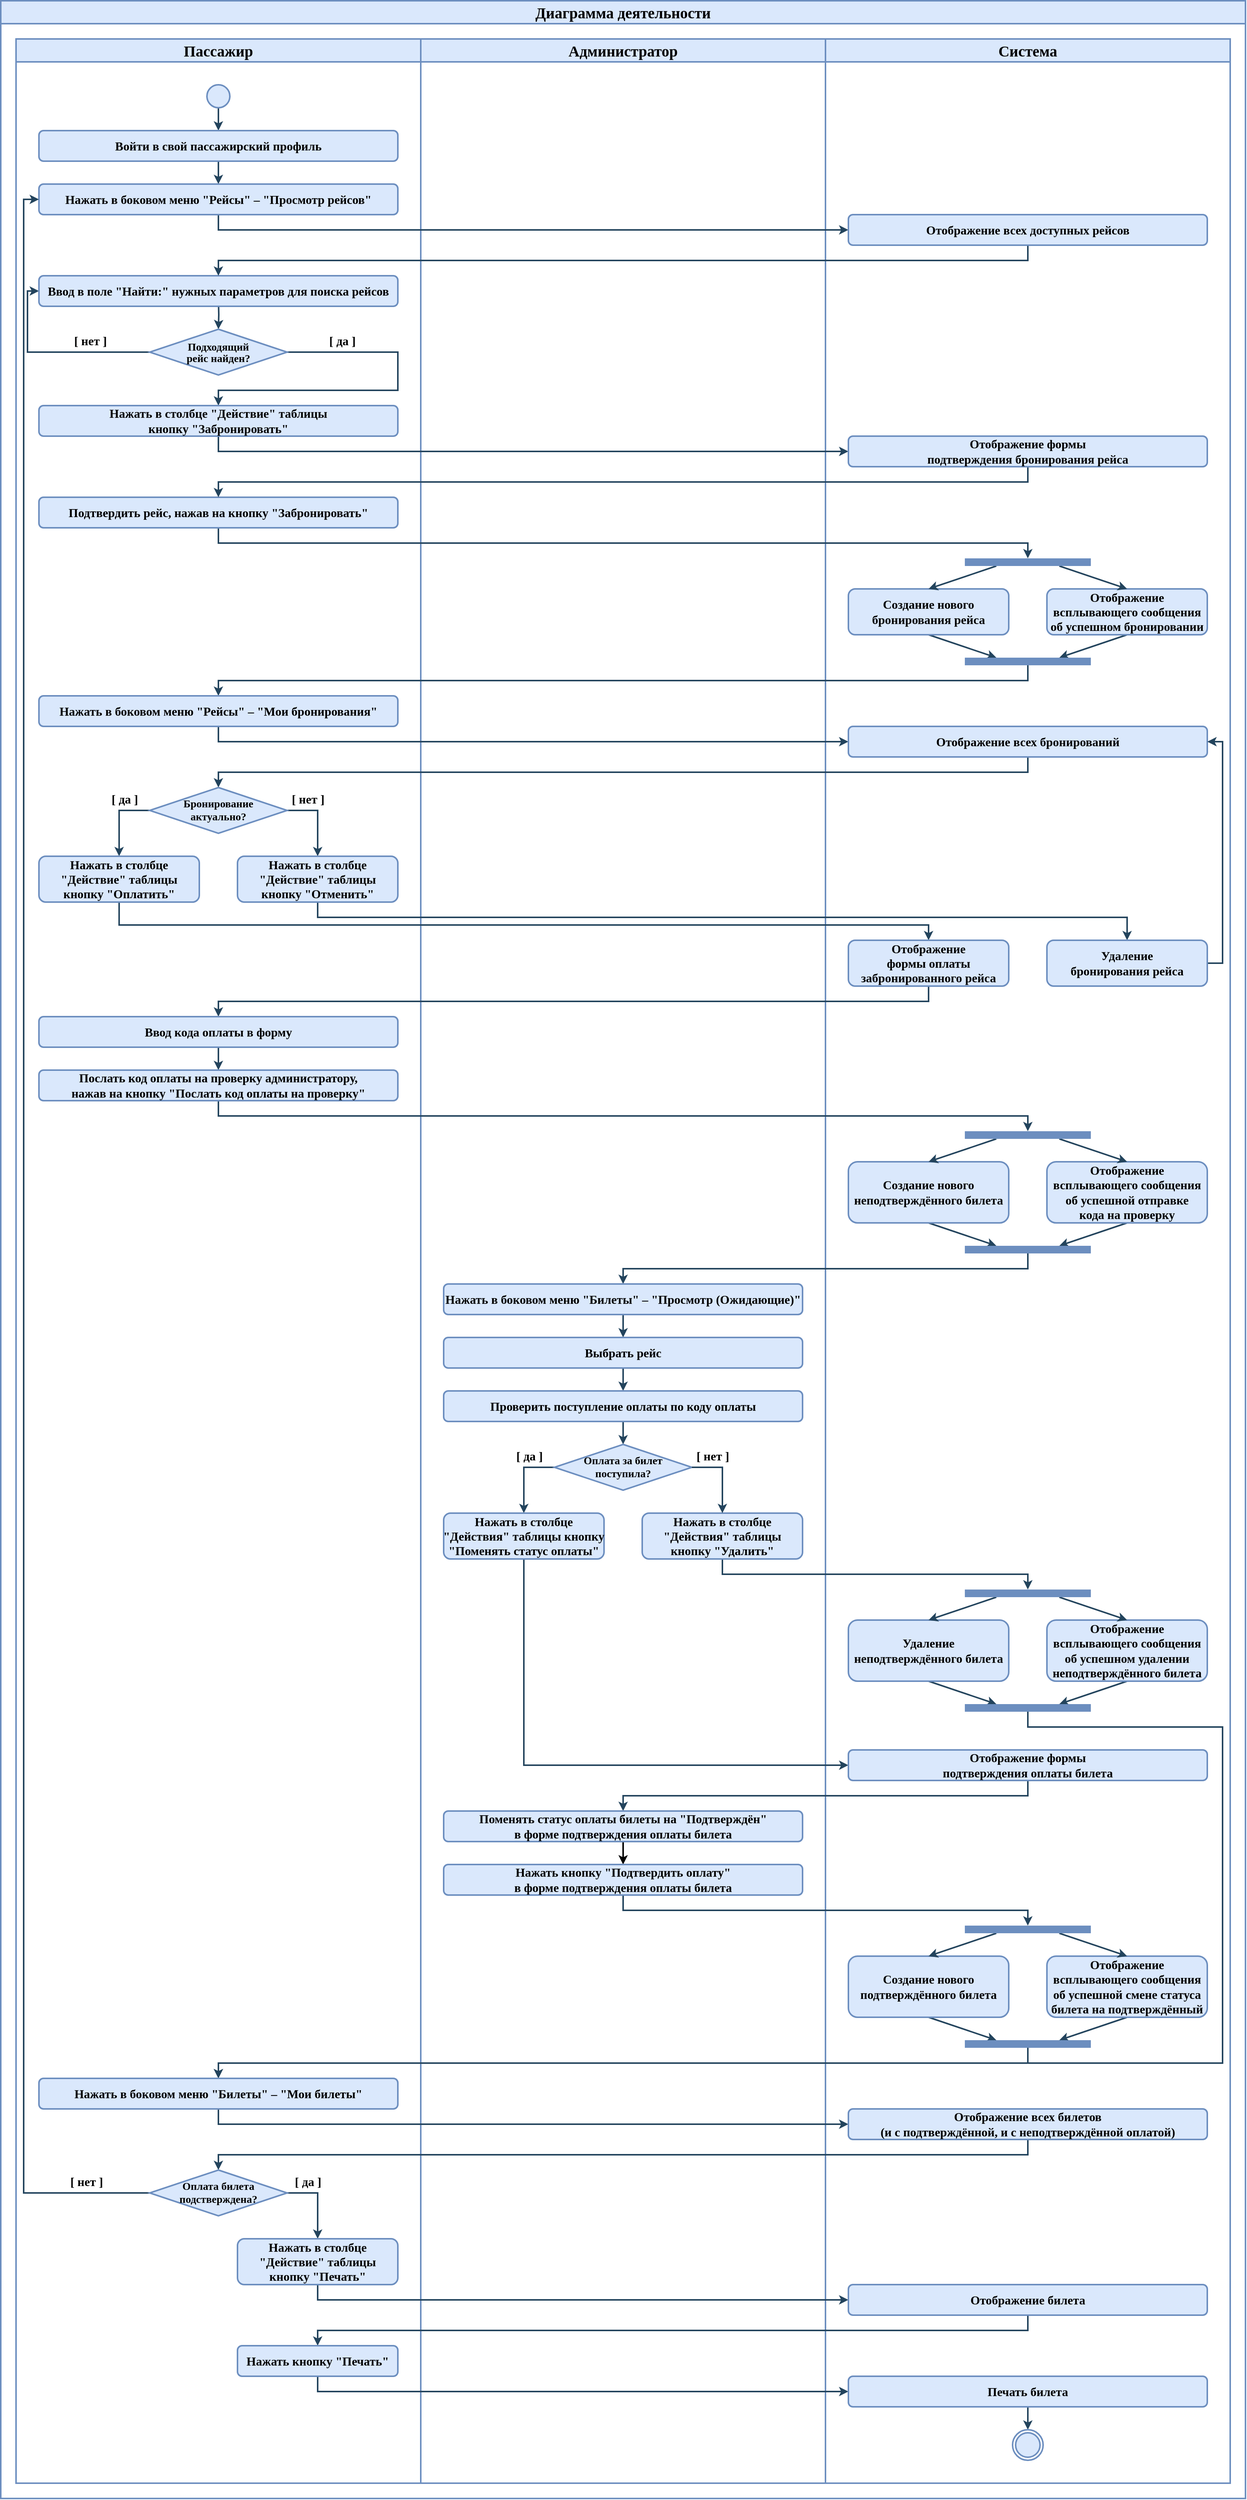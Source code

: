 <mxfile version="24.1.0" type="device">
  <diagram name="Диаграмма деятельности" id="oGMUNta-11KV0MP9Aqaf">
    <mxGraphModel dx="1750" dy="1195" grid="1" gridSize="10" guides="1" tooltips="1" connect="1" arrows="1" fold="1" page="1" pageScale="1" pageWidth="827" pageHeight="1169" math="0" shadow="0">
      <root>
        <mxCell id="0" />
        <mxCell id="1" parent="0" />
        <mxCell id="P2EHF1_eVsMOM5mId47b-1" value="" style="rounded=0;whiteSpace=wrap;html=1;movable=0;resizable=0;rotatable=0;deletable=0;editable=0;locked=1;connectable=0;strokeWidth=2;fillColor=default;strokeColor=#6c8ebf;" vertex="1" parent="1">
          <mxGeometry x="10" y="40" width="1630" height="3240" as="geometry" />
        </mxCell>
        <mxCell id="P2EHF1_eVsMOM5mId47b-2" value="&lt;font face=&quot;Times New Roman&quot;&gt;Диаграмма деятельности&lt;/font&gt;" style="rounded=0;whiteSpace=wrap;html=1;fillColor=#dae8fc;strokeColor=#6c8ebf;fontStyle=1;strokeWidth=2;movable=0;resizable=0;rotatable=0;deletable=0;editable=0;locked=1;connectable=0;fontSize=20;" vertex="1" parent="1">
          <mxGeometry x="10" y="10" width="1630" height="30" as="geometry" />
        </mxCell>
        <mxCell id="P2EHF1_eVsMOM5mId47b-3" value="&lt;font face=&quot;Times New Roman&quot;&gt;Пассажир&lt;/font&gt;" style="rounded=0;whiteSpace=wrap;html=1;fillColor=#dae8fc;strokeColor=#6c8ebf;fontStyle=1;strokeWidth=2;movable=0;resizable=0;rotatable=0;deletable=0;editable=0;locked=1;connectable=0;fontSize=20;" vertex="1" parent="1">
          <mxGeometry x="30" y="60" width="530" height="30" as="geometry" />
        </mxCell>
        <mxCell id="P2EHF1_eVsMOM5mId47b-4" value="&lt;font face=&quot;Times New Roman&quot;&gt;Администратор&lt;/font&gt;" style="rounded=0;whiteSpace=wrap;html=1;fillColor=#dae8fc;strokeColor=#6c8ebf;fontStyle=1;strokeWidth=2;movable=0;resizable=0;rotatable=0;deletable=0;editable=0;locked=1;connectable=0;fontSize=20;" vertex="1" parent="1">
          <mxGeometry x="560" y="60" width="530" height="30" as="geometry" />
        </mxCell>
        <mxCell id="P2EHF1_eVsMOM5mId47b-5" value="&lt;font face=&quot;Times New Roman&quot;&gt;Система&lt;/font&gt;" style="rounded=0;whiteSpace=wrap;html=1;fillColor=#dae8fc;strokeColor=#6c8ebf;fontStyle=1;strokeWidth=2;movable=0;resizable=0;rotatable=0;deletable=0;editable=0;locked=1;connectable=0;fontSize=20;" vertex="1" parent="1">
          <mxGeometry x="1090" y="60" width="530" height="30" as="geometry" />
        </mxCell>
        <mxCell id="P2EHF1_eVsMOM5mId47b-6" value="" style="rounded=0;whiteSpace=wrap;html=1;fillColor=none;strokeColor=#6c8ebf;strokeWidth=2;movable=0;resizable=0;rotatable=0;deletable=0;editable=0;locked=1;connectable=0;" vertex="1" parent="1">
          <mxGeometry x="30" y="90" width="530" height="3170" as="geometry" />
        </mxCell>
        <mxCell id="P2EHF1_eVsMOM5mId47b-7" value="" style="rounded=0;whiteSpace=wrap;html=1;fillColor=none;strokeColor=#6c8ebf;strokeWidth=2;movable=0;resizable=0;rotatable=0;deletable=0;editable=0;locked=1;connectable=0;" vertex="1" parent="1">
          <mxGeometry x="560" y="90" width="530" height="3170" as="geometry" />
        </mxCell>
        <mxCell id="P2EHF1_eVsMOM5mId47b-8" value="" style="rounded=0;whiteSpace=wrap;html=1;fillColor=none;strokeColor=#6c8ebf;strokeWidth=2;movable=0;resizable=0;rotatable=0;deletable=0;editable=0;locked=1;connectable=0;" vertex="1" parent="1">
          <mxGeometry x="1090" y="90" width="530" height="3170" as="geometry" />
        </mxCell>
        <mxCell id="P2EHF1_eVsMOM5mId47b-16" style="edgeStyle=orthogonalEdgeStyle;rounded=0;orthogonalLoop=1;jettySize=auto;html=1;exitX=0.5;exitY=1;exitDx=0;exitDy=0;entryX=0.5;entryY=0;entryDx=0;entryDy=0;strokeWidth=2;fillColor=#bac8d3;strokeColor=#23445d;" edge="1" parent="1" source="P2EHF1_eVsMOM5mId47b-10" target="P2EHF1_eVsMOM5mId47b-12">
          <mxGeometry relative="1" as="geometry" />
        </mxCell>
        <mxCell id="P2EHF1_eVsMOM5mId47b-10" value="" style="ellipse;whiteSpace=wrap;html=1;aspect=fixed;fillColor=#dae8fc;strokeColor=#6c8ebf;strokeWidth=2;" vertex="1" parent="1">
          <mxGeometry x="280" y="120" width="30" height="30" as="geometry" />
        </mxCell>
        <mxCell id="P2EHF1_eVsMOM5mId47b-17" style="edgeStyle=orthogonalEdgeStyle;rounded=0;orthogonalLoop=1;jettySize=auto;html=1;exitX=0.5;exitY=1;exitDx=0;exitDy=0;entryX=0.5;entryY=0;entryDx=0;entryDy=0;strokeWidth=2;fillColor=#bac8d3;strokeColor=#23445d;" edge="1" parent="1" source="P2EHF1_eVsMOM5mId47b-12" target="P2EHF1_eVsMOM5mId47b-13">
          <mxGeometry relative="1" as="geometry" />
        </mxCell>
        <mxCell id="P2EHF1_eVsMOM5mId47b-12" value="Войти в свой пассажирский профиль" style="rounded=1;whiteSpace=wrap;html=1;fontFamily=Times New Roman;fontSize=16;fontStyle=1;fillColor=#dae8fc;strokeColor=#6c8ebf;strokeWidth=2;" vertex="1" parent="1">
          <mxGeometry x="60" y="180" width="470" height="40" as="geometry" />
        </mxCell>
        <mxCell id="P2EHF1_eVsMOM5mId47b-43" style="edgeStyle=orthogonalEdgeStyle;rounded=0;orthogonalLoop=1;jettySize=auto;html=1;exitX=0.5;exitY=1;exitDx=0;exitDy=0;entryX=0;entryY=0.5;entryDx=0;entryDy=0;fillColor=#bac8d3;strokeColor=#23445d;strokeWidth=2;" edge="1" parent="1" source="P2EHF1_eVsMOM5mId47b-13" target="P2EHF1_eVsMOM5mId47b-42">
          <mxGeometry relative="1" as="geometry" />
        </mxCell>
        <mxCell id="P2EHF1_eVsMOM5mId47b-13" value="Нажать в боковом меню &quot;Рейсы&quot;&amp;nbsp;&lt;span style=&quot;font-family: &amp;quot;Times New Roman&amp;quot;, serif; font-size: 16px; background-color: initial;&quot;&gt;–&lt;/span&gt;&amp;nbsp;&quot;Просмотр рейсов&quot;" style="rounded=1;whiteSpace=wrap;html=1;fontFamily=Times New Roman;fontSize=16;fontStyle=1;fillColor=#dae8fc;strokeColor=#6c8ebf;strokeWidth=2;" vertex="1" parent="1">
          <mxGeometry x="60" y="250" width="470" height="40" as="geometry" />
        </mxCell>
        <mxCell id="P2EHF1_eVsMOM5mId47b-29" style="edgeStyle=orthogonalEdgeStyle;rounded=0;orthogonalLoop=1;jettySize=auto;html=1;exitX=0.5;exitY=1;exitDx=0;exitDy=0;entryX=0.5;entryY=0;entryDx=0;entryDy=0;fillColor=#bac8d3;strokeColor=#23445d;strokeWidth=2;" edge="1" parent="1" target="P2EHF1_eVsMOM5mId47b-24">
          <mxGeometry relative="1" as="geometry">
            <mxPoint x="295" y="400" as="sourcePoint" />
          </mxGeometry>
        </mxCell>
        <mxCell id="P2EHF1_eVsMOM5mId47b-23" style="edgeStyle=orthogonalEdgeStyle;rounded=0;orthogonalLoop=1;jettySize=auto;html=1;fillColor=#bac8d3;strokeColor=#23445d;strokeWidth=2;entryX=0;entryY=0.5;entryDx=0;entryDy=0;exitX=0;exitY=0.5;exitDx=0;exitDy=0;" edge="1" parent="1" source="P2EHF1_eVsMOM5mId47b-24" target="P2EHF1_eVsMOM5mId47b-41">
          <mxGeometry relative="1" as="geometry">
            <mxPoint x="180" y="490" as="sourcePoint" />
            <mxPoint x="60" y="430" as="targetPoint" />
            <Array as="points">
              <mxPoint x="45" y="470" />
              <mxPoint x="45" y="390" />
            </Array>
          </mxGeometry>
        </mxCell>
        <mxCell id="P2EHF1_eVsMOM5mId47b-32" style="rounded=0;orthogonalLoop=1;jettySize=auto;html=1;exitX=1;exitY=0.5;exitDx=0;exitDy=0;fillColor=#bac8d3;strokeColor=#23445d;strokeWidth=2;" edge="1" parent="1" source="P2EHF1_eVsMOM5mId47b-24" target="P2EHF1_eVsMOM5mId47b-25">
          <mxGeometry relative="1" as="geometry">
            <Array as="points">
              <mxPoint x="530" y="470" />
              <mxPoint x="530" y="520" />
              <mxPoint x="295" y="520" />
            </Array>
          </mxGeometry>
        </mxCell>
        <mxCell id="P2EHF1_eVsMOM5mId47b-24" value="&lt;font style=&quot;font-size: 14px;&quot;&gt;Подходящий&lt;/font&gt;&lt;div style=&quot;line-height: 90%; font-size: 14px;&quot;&gt;&lt;font style=&quot;font-size: 14px;&quot;&gt;рейс&amp;nbsp;&lt;span style=&quot;background-color: initial; font-size: 14px;&quot;&gt;найден?&lt;/span&gt;&lt;/font&gt;&lt;/div&gt;" style="rhombus;whiteSpace=wrap;html=1;fillColor=#dae8fc;strokeColor=#6c8ebf;strokeWidth=2;fontFamily=Times New Roman;fontSize=14;fontStyle=1;verticalAlign=middle;" vertex="1" parent="1">
          <mxGeometry x="205" y="440" width="180" height="60" as="geometry" />
        </mxCell>
        <mxCell id="P2EHF1_eVsMOM5mId47b-47" style="edgeStyle=orthogonalEdgeStyle;rounded=0;orthogonalLoop=1;jettySize=auto;html=1;exitX=0.5;exitY=1;exitDx=0;exitDy=0;entryX=0;entryY=0.5;entryDx=0;entryDy=0;fillColor=#bac8d3;strokeColor=#23445d;strokeWidth=2;" edge="1" parent="1" source="P2EHF1_eVsMOM5mId47b-25" target="P2EHF1_eVsMOM5mId47b-46">
          <mxGeometry relative="1" as="geometry" />
        </mxCell>
        <mxCell id="P2EHF1_eVsMOM5mId47b-25" value="Нажать в столбце &quot;Действие&quot; таблицы&lt;div&gt;&lt;span style=&quot;background-color: initial;&quot;&gt;кнопку &quot;Забронировать&quot;&lt;/span&gt;&lt;/div&gt;" style="rounded=1;whiteSpace=wrap;html=1;fontFamily=Times New Roman;fontSize=16;fontStyle=1;fillColor=#dae8fc;strokeColor=#6c8ebf;strokeWidth=2;" vertex="1" parent="1">
          <mxGeometry x="60" y="540" width="470" height="40" as="geometry" />
        </mxCell>
        <mxCell id="P2EHF1_eVsMOM5mId47b-56" style="edgeStyle=orthogonalEdgeStyle;rounded=0;orthogonalLoop=1;jettySize=auto;html=1;exitX=0.5;exitY=1;exitDx=0;exitDy=0;entryX=0.5;entryY=0;entryDx=0;entryDy=0;fillColor=#bac8d3;strokeColor=#23445d;strokeWidth=2;" edge="1" parent="1" source="P2EHF1_eVsMOM5mId47b-27" target="P2EHF1_eVsMOM5mId47b-53">
          <mxGeometry relative="1" as="geometry" />
        </mxCell>
        <mxCell id="P2EHF1_eVsMOM5mId47b-27" value="Подтвердить рейс,&amp;nbsp;&lt;span style=&quot;background-color: initial;&quot;&gt;нажав на кнопку &quot;Забронировать&quot;&lt;/span&gt;" style="rounded=1;whiteSpace=wrap;html=1;fontFamily=Times New Roman;fontSize=16;fontStyle=1;fillColor=#dae8fc;strokeColor=#6c8ebf;strokeWidth=2;" vertex="1" parent="1">
          <mxGeometry x="60" y="660" width="470" height="40" as="geometry" />
        </mxCell>
        <mxCell id="P2EHF1_eVsMOM5mId47b-28" value="&lt;font style=&quot;font-size: 16px;&quot;&gt;&lt;b&gt;[ нет ]&lt;/b&gt;&lt;/font&gt;" style="text;html=1;align=center;verticalAlign=middle;whiteSpace=wrap;rounded=0;fontFamily=Times New Roman;" vertex="1" parent="1">
          <mxGeometry x="50" y="440" width="155" height="30" as="geometry" />
        </mxCell>
        <mxCell id="P2EHF1_eVsMOM5mId47b-33" value="&lt;font style=&quot;font-size: 16px;&quot;&gt;&lt;b&gt;[ да ]&lt;/b&gt;&lt;/font&gt;" style="text;html=1;align=center;verticalAlign=middle;whiteSpace=wrap;rounded=0;fontFamily=Times New Roman;" vertex="1" parent="1">
          <mxGeometry x="385" y="440" width="145" height="30" as="geometry" />
        </mxCell>
        <mxCell id="P2EHF1_eVsMOM5mId47b-41" value="Ввод в поле &quot;Найти:&quot;&amp;nbsp;&lt;span style=&quot;background-color: initial;&quot;&gt;нужных параметров для поиска рейсов&lt;/span&gt;" style="rounded=1;whiteSpace=wrap;html=1;fontFamily=Times New Roman;fontSize=16;fontStyle=1;fillColor=#dae8fc;strokeColor=#6c8ebf;strokeWidth=2;" vertex="1" parent="1">
          <mxGeometry x="60" y="370" width="470" height="40" as="geometry" />
        </mxCell>
        <mxCell id="P2EHF1_eVsMOM5mId47b-44" style="edgeStyle=orthogonalEdgeStyle;rounded=0;orthogonalLoop=1;jettySize=auto;html=1;exitX=0.5;exitY=1;exitDx=0;exitDy=0;fillColor=#bac8d3;strokeColor=#23445d;strokeWidth=2;" edge="1" parent="1" source="P2EHF1_eVsMOM5mId47b-42" target="P2EHF1_eVsMOM5mId47b-41">
          <mxGeometry relative="1" as="geometry" />
        </mxCell>
        <mxCell id="P2EHF1_eVsMOM5mId47b-42" value="&lt;font style=&quot;text-wrap: nowrap;&quot;&gt;Отображение&amp;nbsp;&lt;/font&gt;&lt;span style=&quot;text-wrap: nowrap; background-color: initial;&quot;&gt;всех доступных рейсов&lt;/span&gt;" style="rounded=1;whiteSpace=wrap;html=1;fontFamily=Times New Roman;fontSize=16;fontStyle=1;fillColor=#dae8fc;strokeColor=#6c8ebf;strokeWidth=2;" vertex="1" parent="1">
          <mxGeometry x="1120" y="290" width="470" height="40" as="geometry" />
        </mxCell>
        <mxCell id="P2EHF1_eVsMOM5mId47b-48" style="edgeStyle=orthogonalEdgeStyle;rounded=0;orthogonalLoop=1;jettySize=auto;html=1;exitX=0.5;exitY=1;exitDx=0;exitDy=0;entryX=0.5;entryY=0;entryDx=0;entryDy=0;fillColor=#bac8d3;strokeColor=#23445d;strokeWidth=2;" edge="1" parent="1" source="P2EHF1_eVsMOM5mId47b-46" target="P2EHF1_eVsMOM5mId47b-27">
          <mxGeometry relative="1" as="geometry">
            <Array as="points">
              <mxPoint x="1355" y="640" />
              <mxPoint x="295" y="640" />
            </Array>
          </mxGeometry>
        </mxCell>
        <mxCell id="P2EHF1_eVsMOM5mId47b-46" value="&lt;font style=&quot;text-wrap: nowrap;&quot;&gt;Отображение формы&lt;br&gt;&lt;/font&gt;&lt;div style=&quot;text-wrap: nowrap;&quot;&gt;подтверждения бронирования рейса&lt;/div&gt;" style="rounded=1;whiteSpace=wrap;html=1;fontFamily=Times New Roman;fontSize=16;fontStyle=1;fillColor=#dae8fc;strokeColor=#6c8ebf;strokeWidth=2;" vertex="1" parent="1">
          <mxGeometry x="1120" y="580" width="470" height="40" as="geometry" />
        </mxCell>
        <mxCell id="P2EHF1_eVsMOM5mId47b-60" style="rounded=0;orthogonalLoop=1;jettySize=auto;html=1;exitX=0.5;exitY=1;exitDx=0;exitDy=0;entryX=0.25;entryY=0;entryDx=0;entryDy=0;fillColor=#bac8d3;strokeColor=#23445d;strokeWidth=2;" edge="1" parent="1" source="P2EHF1_eVsMOM5mId47b-49" target="P2EHF1_eVsMOM5mId47b-59">
          <mxGeometry relative="1" as="geometry" />
        </mxCell>
        <mxCell id="P2EHF1_eVsMOM5mId47b-49" value="&lt;b&gt;Создание нового&lt;/b&gt;&lt;div&gt;&lt;b&gt;бронирования рейса&lt;/b&gt;&lt;/div&gt;" style="rounded=1;whiteSpace=wrap;html=1;fontFamily=Times New Roman;fontSize=16;fontStyle=1;fillColor=#dae8fc;strokeColor=#6c8ebf;strokeWidth=2;" vertex="1" parent="1">
          <mxGeometry x="1120" y="780" width="210" height="60" as="geometry" />
        </mxCell>
        <mxCell id="P2EHF1_eVsMOM5mId47b-61" style="rounded=0;orthogonalLoop=1;jettySize=auto;html=1;exitX=0.5;exitY=1;exitDx=0;exitDy=0;entryX=0.75;entryY=0;entryDx=0;entryDy=0;fillColor=#bac8d3;strokeColor=#23445d;strokeWidth=2;" edge="1" parent="1" source="P2EHF1_eVsMOM5mId47b-51" target="P2EHF1_eVsMOM5mId47b-59">
          <mxGeometry relative="1" as="geometry" />
        </mxCell>
        <mxCell id="P2EHF1_eVsMOM5mId47b-51" value="&lt;font style=&quot;text-wrap: nowrap;&quot;&gt;Отображение&lt;/font&gt;&lt;div&gt;&lt;font style=&quot;text-wrap: nowrap;&quot;&gt;всплывающего&amp;nbsp;&lt;/font&gt;&lt;span style=&quot;text-wrap: nowrap; background-color: initial;&quot;&gt;сообщения&lt;/span&gt;&lt;div style=&quot;text-wrap: nowrap;&quot;&gt;&lt;span style=&quot;background-color: initial;&quot;&gt;об успешном бронировании&lt;/span&gt;&lt;/div&gt;&lt;/div&gt;" style="rounded=1;whiteSpace=wrap;html=1;fontFamily=Times New Roman;fontSize=16;fontStyle=1;fillColor=#dae8fc;strokeColor=#6c8ebf;strokeWidth=2;" vertex="1" parent="1">
          <mxGeometry x="1380" y="780" width="210" height="60" as="geometry" />
        </mxCell>
        <mxCell id="P2EHF1_eVsMOM5mId47b-57" style="rounded=0;orthogonalLoop=1;jettySize=auto;html=1;exitX=0.25;exitY=1;exitDx=0;exitDy=0;entryX=0.5;entryY=0;entryDx=0;entryDy=0;fillColor=#bac8d3;strokeColor=#23445d;strokeWidth=2;" edge="1" parent="1" source="P2EHF1_eVsMOM5mId47b-53" target="P2EHF1_eVsMOM5mId47b-49">
          <mxGeometry relative="1" as="geometry" />
        </mxCell>
        <mxCell id="P2EHF1_eVsMOM5mId47b-58" style="rounded=0;orthogonalLoop=1;jettySize=auto;html=1;exitX=0.75;exitY=1;exitDx=0;exitDy=0;entryX=0.5;entryY=0;entryDx=0;entryDy=0;fillColor=#bac8d3;strokeColor=#23445d;strokeWidth=2;" edge="1" parent="1" source="P2EHF1_eVsMOM5mId47b-53" target="P2EHF1_eVsMOM5mId47b-51">
          <mxGeometry relative="1" as="geometry" />
        </mxCell>
        <mxCell id="P2EHF1_eVsMOM5mId47b-53" value="" style="rounded=0;whiteSpace=wrap;html=1;fillColor=#6C8EBF;strokeColor=none;" vertex="1" parent="1">
          <mxGeometry x="1272.5" y="740" width="165" height="10" as="geometry" />
        </mxCell>
        <mxCell id="P2EHF1_eVsMOM5mId47b-63" style="edgeStyle=orthogonalEdgeStyle;rounded=0;orthogonalLoop=1;jettySize=auto;html=1;exitX=0.5;exitY=1;exitDx=0;exitDy=0;entryX=0.5;entryY=0;entryDx=0;entryDy=0;fillColor=#bac8d3;strokeColor=#23445d;strokeWidth=2;" edge="1" parent="1" source="P2EHF1_eVsMOM5mId47b-59" target="P2EHF1_eVsMOM5mId47b-62">
          <mxGeometry relative="1" as="geometry">
            <Array as="points">
              <mxPoint x="1355" y="900" />
              <mxPoint x="295" y="900" />
            </Array>
          </mxGeometry>
        </mxCell>
        <mxCell id="P2EHF1_eVsMOM5mId47b-59" value="" style="rounded=0;whiteSpace=wrap;html=1;fillColor=#6C8EBF;strokeColor=none;" vertex="1" parent="1">
          <mxGeometry x="1272.5" y="870" width="165" height="10" as="geometry" />
        </mxCell>
        <mxCell id="P2EHF1_eVsMOM5mId47b-65" style="edgeStyle=orthogonalEdgeStyle;rounded=0;orthogonalLoop=1;jettySize=auto;html=1;exitX=0.5;exitY=1;exitDx=0;exitDy=0;entryX=0;entryY=0.5;entryDx=0;entryDy=0;fillColor=#bac8d3;strokeColor=#23445d;strokeWidth=2;" edge="1" parent="1" source="P2EHF1_eVsMOM5mId47b-62" target="P2EHF1_eVsMOM5mId47b-64">
          <mxGeometry relative="1" as="geometry" />
        </mxCell>
        <mxCell id="P2EHF1_eVsMOM5mId47b-62" value="Нажать в боковом меню &quot;Рейсы&quot;&amp;nbsp;&lt;span style=&quot;font-family: &amp;quot;Times New Roman&amp;quot;, serif; font-size: 16px; background-color: initial;&quot;&gt;–&lt;/span&gt;&amp;nbsp;&quot;Мои бронирования&quot;" style="rounded=1;whiteSpace=wrap;html=1;fontFamily=Times New Roman;fontSize=16;fontStyle=1;fillColor=#dae8fc;strokeColor=#6c8ebf;strokeWidth=2;" vertex="1" parent="1">
          <mxGeometry x="60" y="920" width="470" height="40" as="geometry" />
        </mxCell>
        <mxCell id="P2EHF1_eVsMOM5mId47b-67" style="edgeStyle=orthogonalEdgeStyle;rounded=0;orthogonalLoop=1;jettySize=auto;html=1;exitX=0.5;exitY=1;exitDx=0;exitDy=0;entryX=0.5;entryY=0;entryDx=0;entryDy=0;fillColor=#bac8d3;strokeColor=#23445d;strokeWidth=2;" edge="1" parent="1" source="P2EHF1_eVsMOM5mId47b-64" target="P2EHF1_eVsMOM5mId47b-66">
          <mxGeometry relative="1" as="geometry">
            <Array as="points">
              <mxPoint x="1355" y="1020" />
              <mxPoint x="295" y="1020" />
            </Array>
          </mxGeometry>
        </mxCell>
        <mxCell id="P2EHF1_eVsMOM5mId47b-64" value="&lt;font style=&quot;text-wrap: nowrap;&quot;&gt;Отображение&amp;nbsp;&lt;/font&gt;&lt;span style=&quot;text-wrap: nowrap; background-color: initial;&quot;&gt;всех бронирований&lt;/span&gt;" style="rounded=1;whiteSpace=wrap;html=1;fontFamily=Times New Roman;fontSize=16;fontStyle=1;fillColor=#dae8fc;strokeColor=#6c8ebf;strokeWidth=2;" vertex="1" parent="1">
          <mxGeometry x="1120" y="960" width="470" height="40" as="geometry" />
        </mxCell>
        <mxCell id="P2EHF1_eVsMOM5mId47b-71" style="edgeStyle=orthogonalEdgeStyle;rounded=0;orthogonalLoop=1;jettySize=auto;html=1;exitX=1;exitY=0.5;exitDx=0;exitDy=0;entryX=0.5;entryY=0;entryDx=0;entryDy=0;fillColor=#bac8d3;strokeColor=#23445d;strokeWidth=2;" edge="1" parent="1" source="P2EHF1_eVsMOM5mId47b-66" target="P2EHF1_eVsMOM5mId47b-70">
          <mxGeometry relative="1" as="geometry" />
        </mxCell>
        <mxCell id="P2EHF1_eVsMOM5mId47b-72" style="edgeStyle=orthogonalEdgeStyle;rounded=0;orthogonalLoop=1;jettySize=auto;html=1;exitX=0;exitY=0.5;exitDx=0;exitDy=0;entryX=0.5;entryY=0;entryDx=0;entryDy=0;fillColor=#bac8d3;strokeColor=#23445d;strokeWidth=2;" edge="1" parent="1" source="P2EHF1_eVsMOM5mId47b-66" target="P2EHF1_eVsMOM5mId47b-69">
          <mxGeometry relative="1" as="geometry" />
        </mxCell>
        <mxCell id="P2EHF1_eVsMOM5mId47b-66" value="Бронирование&lt;div&gt;актуально?&lt;/div&gt;" style="rhombus;whiteSpace=wrap;html=1;fillColor=#dae8fc;strokeColor=#6c8ebf;strokeWidth=2;fontFamily=Times New Roman;fontSize=14;fontStyle=1;verticalAlign=middle;" vertex="1" parent="1">
          <mxGeometry x="205" y="1040" width="180" height="60" as="geometry" />
        </mxCell>
        <mxCell id="P2EHF1_eVsMOM5mId47b-84" style="edgeStyle=orthogonalEdgeStyle;rounded=0;orthogonalLoop=1;jettySize=auto;html=1;exitX=0.5;exitY=1;exitDx=0;exitDy=0;entryX=0.5;entryY=0;entryDx=0;entryDy=0;fillColor=#bac8d3;strokeColor=#23445d;strokeWidth=2;" edge="1" parent="1" source="P2EHF1_eVsMOM5mId47b-69" target="P2EHF1_eVsMOM5mId47b-81">
          <mxGeometry relative="1" as="geometry">
            <Array as="points">
              <mxPoint x="165" y="1220" />
              <mxPoint x="1225" y="1220" />
            </Array>
          </mxGeometry>
        </mxCell>
        <mxCell id="P2EHF1_eVsMOM5mId47b-69" value="Нажать в столбце &quot;Действие&quot; таблицы&lt;div&gt;кнопку &quot;Оплатить&quot;&lt;/div&gt;" style="rounded=1;whiteSpace=wrap;html=1;fontFamily=Times New Roman;fontSize=16;fontStyle=1;fillColor=#dae8fc;strokeColor=#6c8ebf;strokeWidth=2;" vertex="1" parent="1">
          <mxGeometry x="60" y="1130" width="210" height="60" as="geometry" />
        </mxCell>
        <mxCell id="P2EHF1_eVsMOM5mId47b-83" style="edgeStyle=orthogonalEdgeStyle;rounded=0;orthogonalLoop=1;jettySize=auto;html=1;exitX=0.5;exitY=1;exitDx=0;exitDy=0;entryX=0.5;entryY=0;entryDx=0;entryDy=0;fillColor=#bac8d3;strokeColor=#23445d;strokeWidth=2;" edge="1" parent="1" source="P2EHF1_eVsMOM5mId47b-70" target="P2EHF1_eVsMOM5mId47b-82">
          <mxGeometry relative="1" as="geometry">
            <Array as="points">
              <mxPoint x="425" y="1210" />
              <mxPoint x="1485" y="1210" />
            </Array>
          </mxGeometry>
        </mxCell>
        <mxCell id="P2EHF1_eVsMOM5mId47b-70" value="Нажать в столбце &quot;Действие&quot; таблицы&lt;div&gt;кнопку &quot;Отменить&quot;&lt;/div&gt;" style="rounded=1;whiteSpace=wrap;html=1;fontFamily=Times New Roman;fontSize=16;fontStyle=1;fillColor=#dae8fc;strokeColor=#6c8ebf;strokeWidth=2;" vertex="1" parent="1">
          <mxGeometry x="320" y="1130" width="210" height="60" as="geometry" />
        </mxCell>
        <mxCell id="P2EHF1_eVsMOM5mId47b-73" value="&lt;font style=&quot;font-size: 16px;&quot;&gt;&lt;b&gt;[ нет ]&lt;/b&gt;&lt;/font&gt;" style="text;html=1;align=center;verticalAlign=middle;whiteSpace=wrap;rounded=0;fontFamily=Times New Roman;" vertex="1" parent="1">
          <mxGeometry x="385" y="1040" width="55" height="30" as="geometry" />
        </mxCell>
        <mxCell id="P2EHF1_eVsMOM5mId47b-74" value="&lt;font style=&quot;font-size: 16px;&quot;&gt;&lt;b&gt;[ да ]&lt;/b&gt;&lt;/font&gt;" style="text;html=1;align=center;verticalAlign=middle;whiteSpace=wrap;rounded=0;fontFamily=Times New Roman;" vertex="1" parent="1">
          <mxGeometry x="140" y="1040" width="65" height="30" as="geometry" />
        </mxCell>
        <mxCell id="P2EHF1_eVsMOM5mId47b-88" style="rounded=0;orthogonalLoop=1;jettySize=auto;html=1;fillColor=#bac8d3;strokeColor=#23445d;strokeWidth=2;exitX=0.5;exitY=1;exitDx=0;exitDy=0;entryX=0.5;entryY=0;entryDx=0;entryDy=0;edgeStyle=orthogonalEdgeStyle;" edge="1" parent="1" source="P2EHF1_eVsMOM5mId47b-81" target="P2EHF1_eVsMOM5mId47b-86">
          <mxGeometry relative="1" as="geometry">
            <mxPoint x="1225" y="1350" as="sourcePoint" />
            <mxPoint x="260" y="1290" as="targetPoint" />
            <Array as="points">
              <mxPoint x="1225" y="1320" />
              <mxPoint x="295" y="1320" />
            </Array>
          </mxGeometry>
        </mxCell>
        <mxCell id="P2EHF1_eVsMOM5mId47b-81" value="&lt;font style=&quot;text-wrap: nowrap;&quot;&gt;Отображение&lt;/font&gt;&lt;div&gt;&lt;font style=&quot;text-wrap: nowrap;&quot;&gt;формы&amp;nbsp;&lt;/font&gt;&lt;span style=&quot;text-wrap: nowrap; background-color: initial;&quot;&gt;оплаты&lt;/span&gt;&lt;div&gt;&lt;span style=&quot;text-wrap: nowrap; background-color: initial;&quot;&gt;забронированного рейса&lt;/span&gt;&lt;/div&gt;&lt;/div&gt;" style="rounded=1;whiteSpace=wrap;html=1;fontFamily=Times New Roman;fontSize=16;fontStyle=1;fillColor=#dae8fc;strokeColor=#6c8ebf;strokeWidth=2;" vertex="1" parent="1">
          <mxGeometry x="1120" y="1240" width="210" height="60" as="geometry" />
        </mxCell>
        <mxCell id="P2EHF1_eVsMOM5mId47b-85" style="edgeStyle=orthogonalEdgeStyle;rounded=0;orthogonalLoop=1;jettySize=auto;html=1;exitX=1;exitY=0.5;exitDx=0;exitDy=0;entryX=1;entryY=0.5;entryDx=0;entryDy=0;fillColor=#bac8d3;strokeColor=#23445d;strokeWidth=2;" edge="1" parent="1" source="P2EHF1_eVsMOM5mId47b-82" target="P2EHF1_eVsMOM5mId47b-64">
          <mxGeometry relative="1" as="geometry" />
        </mxCell>
        <mxCell id="P2EHF1_eVsMOM5mId47b-82" value="&lt;b&gt;Удаление&lt;/b&gt;&lt;div&gt;&lt;b&gt;бронирования рейса&lt;/b&gt;&lt;/div&gt;" style="rounded=1;whiteSpace=wrap;html=1;fontFamily=Times New Roman;fontSize=16;fontStyle=1;fillColor=#dae8fc;strokeColor=#6c8ebf;strokeWidth=2;" vertex="1" parent="1">
          <mxGeometry x="1380" y="1240" width="210" height="60" as="geometry" />
        </mxCell>
        <mxCell id="P2EHF1_eVsMOM5mId47b-94" style="edgeStyle=orthogonalEdgeStyle;rounded=0;orthogonalLoop=1;jettySize=auto;html=1;exitX=0.5;exitY=1;exitDx=0;exitDy=0;entryX=0.5;entryY=0;entryDx=0;entryDy=0;fillColor=#bac8d3;strokeColor=#23445d;strokeWidth=2;" edge="1" parent="1" source="P2EHF1_eVsMOM5mId47b-86" target="P2EHF1_eVsMOM5mId47b-90">
          <mxGeometry relative="1" as="geometry" />
        </mxCell>
        <mxCell id="P2EHF1_eVsMOM5mId47b-86" value="Ввод кода оплаты в форму" style="rounded=1;whiteSpace=wrap;html=1;fontFamily=Times New Roman;fontSize=16;fontStyle=1;fillColor=#dae8fc;strokeColor=#6c8ebf;strokeWidth=2;" vertex="1" parent="1">
          <mxGeometry x="60" y="1340" width="470" height="40" as="geometry" />
        </mxCell>
        <mxCell id="P2EHF1_eVsMOM5mId47b-104" style="edgeStyle=orthogonalEdgeStyle;rounded=0;orthogonalLoop=1;jettySize=auto;html=1;exitX=0.5;exitY=1;exitDx=0;exitDy=0;entryX=0.5;entryY=0;entryDx=0;entryDy=0;fillColor=#bac8d3;strokeColor=#23445d;strokeWidth=2;" edge="1" parent="1" source="P2EHF1_eVsMOM5mId47b-90" target="P2EHF1_eVsMOM5mId47b-102">
          <mxGeometry relative="1" as="geometry">
            <Array as="points">
              <mxPoint x="295" y="1470" />
              <mxPoint x="1355" y="1470" />
            </Array>
          </mxGeometry>
        </mxCell>
        <mxCell id="P2EHF1_eVsMOM5mId47b-90" value="&lt;font style=&quot;font-size: 16px;&quot;&gt;Послать код оплаты на проверку администратору,&lt;/font&gt;&lt;div&gt;&lt;font style=&quot;font-size: 16px;&quot;&gt;&lt;span style=&quot;background-color: initial;&quot;&gt;нажав на кнопку&amp;nbsp;&lt;/span&gt;&lt;/font&gt;&lt;span style=&quot;font-size: 16px; background-color: initial;&quot;&gt;&quot;Послать код оплаты на проверку&quot;&lt;/span&gt;&lt;/div&gt;" style="rounded=1;whiteSpace=wrap;html=1;fontFamily=Times New Roman;fontSize=15;fontStyle=1;fillColor=#dae8fc;strokeColor=#6c8ebf;strokeWidth=2;" vertex="1" parent="1">
          <mxGeometry x="60" y="1410" width="470" height="40" as="geometry" />
        </mxCell>
        <mxCell id="P2EHF1_eVsMOM5mId47b-96" style="rounded=0;orthogonalLoop=1;jettySize=auto;html=1;exitX=0.5;exitY=1;exitDx=0;exitDy=0;entryX=0.25;entryY=0;entryDx=0;entryDy=0;fillColor=#bac8d3;strokeColor=#23445d;strokeWidth=2;" edge="1" parent="1" source="P2EHF1_eVsMOM5mId47b-97" target="P2EHF1_eVsMOM5mId47b-103">
          <mxGeometry relative="1" as="geometry" />
        </mxCell>
        <mxCell id="P2EHF1_eVsMOM5mId47b-97" value="&lt;b&gt;Создание нового неподтверждённого билета&lt;/b&gt;" style="rounded=1;whiteSpace=wrap;html=1;fontFamily=Times New Roman;fontSize=16;fontStyle=1;fillColor=#dae8fc;strokeColor=#6c8ebf;strokeWidth=2;" vertex="1" parent="1">
          <mxGeometry x="1120" y="1530" width="210" height="80" as="geometry" />
        </mxCell>
        <mxCell id="P2EHF1_eVsMOM5mId47b-98" style="rounded=0;orthogonalLoop=1;jettySize=auto;html=1;exitX=0.5;exitY=1;exitDx=0;exitDy=0;entryX=0.75;entryY=0;entryDx=0;entryDy=0;fillColor=#bac8d3;strokeColor=#23445d;strokeWidth=2;" edge="1" parent="1" source="P2EHF1_eVsMOM5mId47b-99" target="P2EHF1_eVsMOM5mId47b-103">
          <mxGeometry relative="1" as="geometry" />
        </mxCell>
        <mxCell id="P2EHF1_eVsMOM5mId47b-99" value="&lt;font style=&quot;text-wrap: nowrap;&quot;&gt;Отображение&lt;/font&gt;&lt;div&gt;&lt;font style=&quot;text-wrap: nowrap;&quot;&gt;всплывающего&amp;nbsp;&lt;/font&gt;&lt;span style=&quot;text-wrap: nowrap; background-color: initial;&quot;&gt;сообщения&lt;/span&gt;&lt;div style=&quot;text-wrap: nowrap;&quot;&gt;&lt;span style=&quot;background-color: initial;&quot;&gt;об успешной отправке&lt;/span&gt;&lt;/div&gt;&lt;div style=&quot;text-wrap: nowrap;&quot;&gt;&lt;span style=&quot;background-color: initial;&quot;&gt;кода на проверку&lt;/span&gt;&lt;/div&gt;&lt;/div&gt;" style="rounded=1;whiteSpace=wrap;html=1;fontFamily=Times New Roman;fontSize=16;fontStyle=1;fillColor=#dae8fc;strokeColor=#6c8ebf;strokeWidth=2;" vertex="1" parent="1">
          <mxGeometry x="1380" y="1530" width="210" height="80" as="geometry" />
        </mxCell>
        <mxCell id="P2EHF1_eVsMOM5mId47b-100" style="rounded=0;orthogonalLoop=1;jettySize=auto;html=1;exitX=0.25;exitY=1;exitDx=0;exitDy=0;entryX=0.5;entryY=0;entryDx=0;entryDy=0;fillColor=#bac8d3;strokeColor=#23445d;strokeWidth=2;" edge="1" parent="1" source="P2EHF1_eVsMOM5mId47b-102" target="P2EHF1_eVsMOM5mId47b-97">
          <mxGeometry relative="1" as="geometry" />
        </mxCell>
        <mxCell id="P2EHF1_eVsMOM5mId47b-101" style="rounded=0;orthogonalLoop=1;jettySize=auto;html=1;exitX=0.75;exitY=1;exitDx=0;exitDy=0;entryX=0.5;entryY=0;entryDx=0;entryDy=0;fillColor=#bac8d3;strokeColor=#23445d;strokeWidth=2;" edge="1" parent="1" source="P2EHF1_eVsMOM5mId47b-102" target="P2EHF1_eVsMOM5mId47b-99">
          <mxGeometry relative="1" as="geometry" />
        </mxCell>
        <mxCell id="P2EHF1_eVsMOM5mId47b-102" value="" style="rounded=0;whiteSpace=wrap;html=1;fillColor=#6C8EBF;strokeColor=none;" vertex="1" parent="1">
          <mxGeometry x="1272.5" y="1490" width="165" height="10" as="geometry" />
        </mxCell>
        <mxCell id="P2EHF1_eVsMOM5mId47b-107" style="edgeStyle=orthogonalEdgeStyle;rounded=0;orthogonalLoop=1;jettySize=auto;html=1;exitX=0.5;exitY=1;exitDx=0;exitDy=0;entryX=0.5;entryY=0;entryDx=0;entryDy=0;fillColor=#bac8d3;strokeColor=#23445d;strokeWidth=2;" edge="1" parent="1" source="P2EHF1_eVsMOM5mId47b-103" target="P2EHF1_eVsMOM5mId47b-106">
          <mxGeometry relative="1" as="geometry">
            <Array as="points">
              <mxPoint x="1355" y="1670" />
              <mxPoint x="825" y="1670" />
            </Array>
          </mxGeometry>
        </mxCell>
        <mxCell id="P2EHF1_eVsMOM5mId47b-103" value="" style="rounded=0;whiteSpace=wrap;html=1;fillColor=#6C8EBF;strokeColor=none;" vertex="1" parent="1">
          <mxGeometry x="1272.5" y="1640" width="165" height="10" as="geometry" />
        </mxCell>
        <mxCell id="P2EHF1_eVsMOM5mId47b-109" style="edgeStyle=orthogonalEdgeStyle;rounded=0;orthogonalLoop=1;jettySize=auto;html=1;exitX=0.5;exitY=1;exitDx=0;exitDy=0;entryX=0.5;entryY=0;entryDx=0;entryDy=0;fillColor=#bac8d3;strokeColor=#23445d;strokeWidth=2;" edge="1" parent="1" source="P2EHF1_eVsMOM5mId47b-106" target="P2EHF1_eVsMOM5mId47b-108">
          <mxGeometry relative="1" as="geometry" />
        </mxCell>
        <mxCell id="P2EHF1_eVsMOM5mId47b-106" value="Нажать в боковом меню &quot;Билеты&quot;&amp;nbsp;&lt;span style=&quot;font-family: &amp;quot;Times New Roman&amp;quot;, serif; font-size: 16px; background-color: initial;&quot;&gt;–&lt;/span&gt;&amp;nbsp;&quot;Просмотр (Ожидающие)&quot;" style="rounded=1;whiteSpace=wrap;html=1;fontFamily=Times New Roman;fontSize=16;fontStyle=1;fillColor=#dae8fc;strokeColor=#6c8ebf;strokeWidth=2;" vertex="1" parent="1">
          <mxGeometry x="590" y="1690" width="470" height="40" as="geometry" />
        </mxCell>
        <mxCell id="P2EHF1_eVsMOM5mId47b-111" style="edgeStyle=orthogonalEdgeStyle;rounded=0;orthogonalLoop=1;jettySize=auto;html=1;exitX=0.5;exitY=1;exitDx=0;exitDy=0;entryX=0.5;entryY=0;entryDx=0;entryDy=0;fillColor=#bac8d3;strokeColor=#23445d;strokeWidth=2;" edge="1" parent="1" source="P2EHF1_eVsMOM5mId47b-108" target="P2EHF1_eVsMOM5mId47b-110">
          <mxGeometry relative="1" as="geometry" />
        </mxCell>
        <mxCell id="P2EHF1_eVsMOM5mId47b-108" value="Выбрать рейс" style="rounded=1;whiteSpace=wrap;html=1;fontFamily=Times New Roman;fontSize=16;fontStyle=1;fillColor=#dae8fc;strokeColor=#6c8ebf;strokeWidth=2;" vertex="1" parent="1">
          <mxGeometry x="590" y="1760" width="470" height="40" as="geometry" />
        </mxCell>
        <mxCell id="P2EHF1_eVsMOM5mId47b-118" style="edgeStyle=orthogonalEdgeStyle;rounded=0;orthogonalLoop=1;jettySize=auto;html=1;exitX=0.5;exitY=1;exitDx=0;exitDy=0;entryX=0.5;entryY=0;entryDx=0;entryDy=0;fillColor=#bac8d3;strokeColor=#23445d;strokeWidth=2;" edge="1" parent="1" source="P2EHF1_eVsMOM5mId47b-110" target="P2EHF1_eVsMOM5mId47b-113">
          <mxGeometry relative="1" as="geometry" />
        </mxCell>
        <mxCell id="P2EHF1_eVsMOM5mId47b-110" value="Проверить поступление оплаты по коду оплаты" style="rounded=1;whiteSpace=wrap;html=1;fontFamily=Times New Roman;fontSize=16;fontStyle=1;fillColor=#dae8fc;strokeColor=#6c8ebf;strokeWidth=2;" vertex="1" parent="1">
          <mxGeometry x="590" y="1830" width="470" height="40" as="geometry" />
        </mxCell>
        <mxCell id="P2EHF1_eVsMOM5mId47b-119" style="edgeStyle=orthogonalEdgeStyle;rounded=0;orthogonalLoop=1;jettySize=auto;html=1;exitX=0;exitY=0.5;exitDx=0;exitDy=0;entryX=0.5;entryY=0;entryDx=0;entryDy=0;fillColor=#bac8d3;strokeColor=#23445d;strokeWidth=2;" edge="1" parent="1" source="P2EHF1_eVsMOM5mId47b-113" target="P2EHF1_eVsMOM5mId47b-114">
          <mxGeometry relative="1" as="geometry" />
        </mxCell>
        <mxCell id="P2EHF1_eVsMOM5mId47b-113" value="Оплата за билет&lt;div&gt;поступила?&lt;/div&gt;" style="rhombus;whiteSpace=wrap;html=1;fillColor=#dae8fc;strokeColor=#6c8ebf;strokeWidth=2;fontFamily=Times New Roman;fontSize=14;fontStyle=1;verticalAlign=middle;" vertex="1" parent="1">
          <mxGeometry x="735" y="1900" width="180" height="60" as="geometry" />
        </mxCell>
        <mxCell id="P2EHF1_eVsMOM5mId47b-131" style="edgeStyle=orthogonalEdgeStyle;rounded=0;orthogonalLoop=1;jettySize=auto;html=1;exitX=0.5;exitY=1;exitDx=0;exitDy=0;entryX=0;entryY=0.5;entryDx=0;entryDy=0;fillColor=#bac8d3;strokeColor=#23445d;strokeWidth=2;" edge="1" parent="1" source="P2EHF1_eVsMOM5mId47b-114" target="P2EHF1_eVsMOM5mId47b-130">
          <mxGeometry relative="1" as="geometry" />
        </mxCell>
        <mxCell id="P2EHF1_eVsMOM5mId47b-114" value="Нажать в столбце &quot;Действия&quot;&amp;nbsp;&lt;span style=&quot;background-color: initial;&quot;&gt;таблицы&amp;nbsp;&lt;/span&gt;&lt;span style=&quot;background-color: initial;&quot;&gt;кнопку&lt;/span&gt;&lt;div&gt;&lt;div&gt;&lt;div&gt;&lt;div&gt;&quot;Поменять статус оплаты&quot;&lt;/div&gt;&lt;/div&gt;&lt;/div&gt;&lt;/div&gt;" style="rounded=1;whiteSpace=wrap;html=1;fontFamily=Times New Roman;fontSize=16;fontStyle=1;fillColor=#dae8fc;strokeColor=#6c8ebf;strokeWidth=2;" vertex="1" parent="1">
          <mxGeometry x="590" y="1990" width="210" height="60" as="geometry" />
        </mxCell>
        <mxCell id="P2EHF1_eVsMOM5mId47b-129" style="edgeStyle=orthogonalEdgeStyle;rounded=0;orthogonalLoop=1;jettySize=auto;html=1;exitX=0.5;exitY=1;exitDx=0;exitDy=0;entryX=0.5;entryY=0;entryDx=0;entryDy=0;fillColor=#bac8d3;strokeColor=#23445d;strokeWidth=2;" edge="1" parent="1" source="P2EHF1_eVsMOM5mId47b-115" target="P2EHF1_eVsMOM5mId47b-127">
          <mxGeometry relative="1" as="geometry">
            <Array as="points">
              <mxPoint x="955" y="2070" />
              <mxPoint x="1355" y="2070" />
            </Array>
          </mxGeometry>
        </mxCell>
        <mxCell id="P2EHF1_eVsMOM5mId47b-115" value="Нажать в столбце &quot;Действия&quot; таблицы&lt;div&gt;кнопку &quot;Удалить&quot;&lt;/div&gt;" style="rounded=1;whiteSpace=wrap;html=1;fontFamily=Times New Roman;fontSize=16;fontStyle=1;fillColor=#dae8fc;strokeColor=#6c8ebf;strokeWidth=2;" vertex="1" parent="1">
          <mxGeometry x="850" y="1990" width="210" height="60" as="geometry" />
        </mxCell>
        <mxCell id="P2EHF1_eVsMOM5mId47b-120" style="edgeStyle=orthogonalEdgeStyle;rounded=0;orthogonalLoop=1;jettySize=auto;html=1;exitX=0;exitY=1;exitDx=0;exitDy=0;entryX=0.5;entryY=0;entryDx=0;entryDy=0;fillColor=#bac8d3;strokeColor=#23445d;strokeWidth=2;" edge="1" parent="1" source="P2EHF1_eVsMOM5mId47b-116" target="P2EHF1_eVsMOM5mId47b-115">
          <mxGeometry relative="1" as="geometry">
            <Array as="points">
              <mxPoint x="955" y="1930" />
            </Array>
          </mxGeometry>
        </mxCell>
        <mxCell id="P2EHF1_eVsMOM5mId47b-116" value="&lt;font style=&quot;font-size: 16px;&quot;&gt;&lt;b&gt;[ нет ]&lt;/b&gt;&lt;/font&gt;" style="text;html=1;align=center;verticalAlign=middle;whiteSpace=wrap;rounded=0;fontFamily=Times New Roman;" vertex="1" parent="1">
          <mxGeometry x="915" y="1900" width="55" height="30" as="geometry" />
        </mxCell>
        <mxCell id="P2EHF1_eVsMOM5mId47b-117" value="&lt;font style=&quot;font-size: 16px;&quot;&gt;&lt;b&gt;[ да ]&lt;/b&gt;&lt;/font&gt;" style="text;html=1;align=center;verticalAlign=middle;whiteSpace=wrap;rounded=0;fontFamily=Times New Roman;" vertex="1" parent="1">
          <mxGeometry x="670" y="1900" width="65" height="30" as="geometry" />
        </mxCell>
        <mxCell id="P2EHF1_eVsMOM5mId47b-121" style="rounded=0;orthogonalLoop=1;jettySize=auto;html=1;exitX=0.5;exitY=1;exitDx=0;exitDy=0;entryX=0.25;entryY=0;entryDx=0;entryDy=0;fillColor=#bac8d3;strokeColor=#23445d;strokeWidth=2;" edge="1" parent="1" source="P2EHF1_eVsMOM5mId47b-122" target="P2EHF1_eVsMOM5mId47b-128">
          <mxGeometry relative="1" as="geometry" />
        </mxCell>
        <mxCell id="P2EHF1_eVsMOM5mId47b-122" value="&lt;b&gt;Удаление&lt;/b&gt;&lt;div&gt;&lt;b&gt;неподтверждённого билета&lt;/b&gt;&lt;/div&gt;" style="rounded=1;whiteSpace=wrap;html=1;fontFamily=Times New Roman;fontSize=16;fontStyle=1;fillColor=#dae8fc;strokeColor=#6c8ebf;strokeWidth=2;" vertex="1" parent="1">
          <mxGeometry x="1120" y="2130" width="210" height="80" as="geometry" />
        </mxCell>
        <mxCell id="P2EHF1_eVsMOM5mId47b-123" style="rounded=0;orthogonalLoop=1;jettySize=auto;html=1;exitX=0.5;exitY=1;exitDx=0;exitDy=0;entryX=0.75;entryY=0;entryDx=0;entryDy=0;fillColor=#bac8d3;strokeColor=#23445d;strokeWidth=2;" edge="1" parent="1" source="P2EHF1_eVsMOM5mId47b-124" target="P2EHF1_eVsMOM5mId47b-128">
          <mxGeometry relative="1" as="geometry" />
        </mxCell>
        <mxCell id="P2EHF1_eVsMOM5mId47b-124" value="&lt;font style=&quot;text-wrap: nowrap;&quot;&gt;Отображение&lt;/font&gt;&lt;div&gt;&lt;font style=&quot;text-wrap: nowrap;&quot;&gt;всплывающего&amp;nbsp;&lt;/font&gt;&lt;span style=&quot;text-wrap: nowrap; background-color: initial;&quot;&gt;сообщения&lt;/span&gt;&lt;div style=&quot;text-wrap: nowrap;&quot;&gt;&lt;span style=&quot;background-color: initial;&quot;&gt;об успешном удалении&lt;/span&gt;&lt;/div&gt;&lt;/div&gt;&lt;div style=&quot;text-wrap: nowrap;&quot;&gt;&lt;b style=&quot;text-wrap: wrap;&quot;&gt;неподтверждённого билета&lt;/b&gt;&lt;br&gt;&lt;/div&gt;" style="rounded=1;whiteSpace=wrap;html=1;fontFamily=Times New Roman;fontSize=16;fontStyle=1;fillColor=#dae8fc;strokeColor=#6c8ebf;strokeWidth=2;" vertex="1" parent="1">
          <mxGeometry x="1380" y="2130" width="210" height="80" as="geometry" />
        </mxCell>
        <mxCell id="P2EHF1_eVsMOM5mId47b-125" style="rounded=0;orthogonalLoop=1;jettySize=auto;html=1;exitX=0.25;exitY=1;exitDx=0;exitDy=0;entryX=0.5;entryY=0;entryDx=0;entryDy=0;fillColor=#bac8d3;strokeColor=#23445d;strokeWidth=2;" edge="1" parent="1" source="P2EHF1_eVsMOM5mId47b-127" target="P2EHF1_eVsMOM5mId47b-122">
          <mxGeometry relative="1" as="geometry" />
        </mxCell>
        <mxCell id="P2EHF1_eVsMOM5mId47b-126" style="rounded=0;orthogonalLoop=1;jettySize=auto;html=1;exitX=0.75;exitY=1;exitDx=0;exitDy=0;entryX=0.5;entryY=0;entryDx=0;entryDy=0;fillColor=#bac8d3;strokeColor=#23445d;strokeWidth=2;" edge="1" parent="1" source="P2EHF1_eVsMOM5mId47b-127" target="P2EHF1_eVsMOM5mId47b-124">
          <mxGeometry relative="1" as="geometry" />
        </mxCell>
        <mxCell id="P2EHF1_eVsMOM5mId47b-127" value="" style="rounded=0;whiteSpace=wrap;html=1;fillColor=#6C8EBF;strokeColor=none;" vertex="1" parent="1">
          <mxGeometry x="1272.5" y="2090" width="165" height="10" as="geometry" />
        </mxCell>
        <mxCell id="P2EHF1_eVsMOM5mId47b-147" style="edgeStyle=orthogonalEdgeStyle;rounded=0;orthogonalLoop=1;jettySize=auto;html=1;exitX=0.5;exitY=1;exitDx=0;exitDy=0;entryX=0.5;entryY=0;entryDx=0;entryDy=0;strokeWidth=2;fillColor=#bac8d3;strokeColor=#23445d;" edge="1" parent="1" source="P2EHF1_eVsMOM5mId47b-128" target="P2EHF1_eVsMOM5mId47b-145">
          <mxGeometry relative="1" as="geometry">
            <Array as="points">
              <mxPoint x="1355" y="2270" />
              <mxPoint x="1610" y="2270" />
              <mxPoint x="1610" y="2710" />
              <mxPoint x="295" y="2710" />
            </Array>
          </mxGeometry>
        </mxCell>
        <mxCell id="P2EHF1_eVsMOM5mId47b-128" value="" style="rounded=0;whiteSpace=wrap;html=1;fillColor=#6C8EBF;strokeColor=none;" vertex="1" parent="1">
          <mxGeometry x="1272.5" y="2240" width="165" height="10" as="geometry" />
        </mxCell>
        <mxCell id="P2EHF1_eVsMOM5mId47b-133" style="edgeStyle=orthogonalEdgeStyle;rounded=0;orthogonalLoop=1;jettySize=auto;html=1;exitX=0.5;exitY=1;exitDx=0;exitDy=0;fillColor=#bac8d3;strokeColor=#23445d;strokeWidth=2;" edge="1" parent="1" source="P2EHF1_eVsMOM5mId47b-130" target="P2EHF1_eVsMOM5mId47b-132">
          <mxGeometry relative="1" as="geometry" />
        </mxCell>
        <mxCell id="P2EHF1_eVsMOM5mId47b-130" value="&lt;font style=&quot;text-wrap: nowrap;&quot;&gt;Отображение формы&lt;br&gt;&lt;/font&gt;&lt;div style=&quot;text-wrap: nowrap;&quot;&gt;подтверждения оплаты билета&lt;/div&gt;" style="rounded=1;whiteSpace=wrap;html=1;fontFamily=Times New Roman;fontSize=16;fontStyle=1;fillColor=#dae8fc;strokeColor=#6c8ebf;strokeWidth=2;" vertex="1" parent="1">
          <mxGeometry x="1120" y="2300" width="470" height="40" as="geometry" />
        </mxCell>
        <mxCell id="P2EHF1_eVsMOM5mId47b-135" style="edgeStyle=orthogonalEdgeStyle;rounded=0;orthogonalLoop=1;jettySize=auto;html=1;exitX=0.5;exitY=1;exitDx=0;exitDy=0;entryX=0.5;entryY=0;entryDx=0;entryDy=0;strokeWidth=2;" edge="1" parent="1" source="P2EHF1_eVsMOM5mId47b-132" target="P2EHF1_eVsMOM5mId47b-134">
          <mxGeometry relative="1" as="geometry" />
        </mxCell>
        <mxCell id="P2EHF1_eVsMOM5mId47b-132" value="&lt;span style=&quot;text-wrap: nowrap;&quot;&gt;Поменять статус оплаты билеты на &quot;Подтверждён&quot;&lt;/span&gt;&lt;div&gt;&lt;span style=&quot;text-wrap: nowrap;&quot;&gt;в форме&amp;nbsp;&lt;/span&gt;&lt;span style=&quot;text-wrap: nowrap; background-color: initial;&quot;&gt;подтверждения оплаты билета&lt;/span&gt;&lt;/div&gt;" style="rounded=1;whiteSpace=wrap;html=1;fontFamily=Times New Roman;fontSize=16;fontStyle=1;fillColor=#dae8fc;strokeColor=#6c8ebf;strokeWidth=2;" vertex="1" parent="1">
          <mxGeometry x="590" y="2380" width="470" height="40" as="geometry" />
        </mxCell>
        <mxCell id="P2EHF1_eVsMOM5mId47b-144" style="edgeStyle=orthogonalEdgeStyle;rounded=0;orthogonalLoop=1;jettySize=auto;html=1;exitX=0.5;exitY=1;exitDx=0;exitDy=0;entryX=0.5;entryY=0;entryDx=0;entryDy=0;fillColor=#bac8d3;strokeColor=#23445d;strokeWidth=2;" edge="1" parent="1" source="P2EHF1_eVsMOM5mId47b-134" target="P2EHF1_eVsMOM5mId47b-142">
          <mxGeometry relative="1" as="geometry" />
        </mxCell>
        <mxCell id="P2EHF1_eVsMOM5mId47b-134" value="&lt;span style=&quot;text-wrap: nowrap;&quot;&gt;Нажать кнопку &quot;Подтвердить оплату&quot;&lt;/span&gt;&lt;div&gt;&lt;span style=&quot;text-wrap: nowrap;&quot;&gt;в форме&amp;nbsp;&lt;/span&gt;&lt;span style=&quot;text-wrap: nowrap; background-color: initial;&quot;&gt;подтверждения оплаты билета&lt;/span&gt;&lt;/div&gt;" style="rounded=1;whiteSpace=wrap;html=1;fontFamily=Times New Roman;fontSize=16;fontStyle=1;fillColor=#dae8fc;strokeColor=#6c8ebf;strokeWidth=2;" vertex="1" parent="1">
          <mxGeometry x="590" y="2450" width="470" height="40" as="geometry" />
        </mxCell>
        <mxCell id="P2EHF1_eVsMOM5mId47b-136" style="rounded=0;orthogonalLoop=1;jettySize=auto;html=1;exitX=0.5;exitY=1;exitDx=0;exitDy=0;entryX=0.25;entryY=0;entryDx=0;entryDy=0;fillColor=#bac8d3;strokeColor=#23445d;strokeWidth=2;" edge="1" parent="1" source="P2EHF1_eVsMOM5mId47b-137" target="P2EHF1_eVsMOM5mId47b-143">
          <mxGeometry relative="1" as="geometry" />
        </mxCell>
        <mxCell id="P2EHF1_eVsMOM5mId47b-137" value="&lt;b&gt;Создание нового подтверждённого билета&lt;/b&gt;" style="rounded=1;whiteSpace=wrap;html=1;fontFamily=Times New Roman;fontSize=16;fontStyle=1;fillColor=#dae8fc;strokeColor=#6c8ebf;strokeWidth=2;" vertex="1" parent="1">
          <mxGeometry x="1120" y="2570" width="210" height="80" as="geometry" />
        </mxCell>
        <mxCell id="P2EHF1_eVsMOM5mId47b-138" style="rounded=0;orthogonalLoop=1;jettySize=auto;html=1;exitX=0.5;exitY=1;exitDx=0;exitDy=0;entryX=0.75;entryY=0;entryDx=0;entryDy=0;fillColor=#bac8d3;strokeColor=#23445d;strokeWidth=2;" edge="1" parent="1" source="P2EHF1_eVsMOM5mId47b-139" target="P2EHF1_eVsMOM5mId47b-143">
          <mxGeometry relative="1" as="geometry" />
        </mxCell>
        <mxCell id="P2EHF1_eVsMOM5mId47b-139" value="&lt;font style=&quot;text-wrap: nowrap;&quot;&gt;Отображение&lt;/font&gt;&lt;div&gt;&lt;font style=&quot;text-wrap: nowrap;&quot;&gt;всплывающего&amp;nbsp;&lt;/font&gt;&lt;span style=&quot;text-wrap: nowrap; background-color: initial;&quot;&gt;сообщения&lt;/span&gt;&lt;div style=&quot;text-wrap: nowrap;&quot;&gt;&lt;span style=&quot;background-color: initial;&quot;&gt;об успешной смене статуса&lt;/span&gt;&lt;/div&gt;&lt;/div&gt;&lt;div style=&quot;text-wrap: nowrap;&quot;&gt;&lt;span style=&quot;background-color: initial;&quot;&gt;билета на подтверждённый&lt;/span&gt;&lt;/div&gt;" style="rounded=1;whiteSpace=wrap;html=1;fontFamily=Times New Roman;fontSize=16;fontStyle=1;fillColor=#dae8fc;strokeColor=#6c8ebf;strokeWidth=2;" vertex="1" parent="1">
          <mxGeometry x="1380" y="2570" width="210" height="80" as="geometry" />
        </mxCell>
        <mxCell id="P2EHF1_eVsMOM5mId47b-140" style="rounded=0;orthogonalLoop=1;jettySize=auto;html=1;exitX=0.25;exitY=1;exitDx=0;exitDy=0;entryX=0.5;entryY=0;entryDx=0;entryDy=0;fillColor=#bac8d3;strokeColor=#23445d;strokeWidth=2;" edge="1" parent="1" source="P2EHF1_eVsMOM5mId47b-142" target="P2EHF1_eVsMOM5mId47b-137">
          <mxGeometry relative="1" as="geometry" />
        </mxCell>
        <mxCell id="P2EHF1_eVsMOM5mId47b-141" style="rounded=0;orthogonalLoop=1;jettySize=auto;html=1;exitX=0.75;exitY=1;exitDx=0;exitDy=0;entryX=0.5;entryY=0;entryDx=0;entryDy=0;fillColor=#bac8d3;strokeColor=#23445d;strokeWidth=2;" edge="1" parent="1" source="P2EHF1_eVsMOM5mId47b-142" target="P2EHF1_eVsMOM5mId47b-139">
          <mxGeometry relative="1" as="geometry" />
        </mxCell>
        <mxCell id="P2EHF1_eVsMOM5mId47b-142" value="" style="rounded=0;whiteSpace=wrap;html=1;fillColor=#6C8EBF;strokeColor=none;" vertex="1" parent="1">
          <mxGeometry x="1272.5" y="2530" width="165" height="10" as="geometry" />
        </mxCell>
        <mxCell id="P2EHF1_eVsMOM5mId47b-146" style="edgeStyle=orthogonalEdgeStyle;rounded=0;orthogonalLoop=1;jettySize=auto;html=1;exitX=0.5;exitY=1;exitDx=0;exitDy=0;entryX=0.5;entryY=0;entryDx=0;entryDy=0;fillColor=#bac8d3;strokeColor=#23445d;strokeWidth=2;" edge="1" parent="1" source="P2EHF1_eVsMOM5mId47b-143" target="P2EHF1_eVsMOM5mId47b-145">
          <mxGeometry relative="1" as="geometry">
            <Array as="points">
              <mxPoint x="1355" y="2710" />
              <mxPoint x="295" y="2710" />
            </Array>
          </mxGeometry>
        </mxCell>
        <mxCell id="P2EHF1_eVsMOM5mId47b-143" value="" style="rounded=0;whiteSpace=wrap;html=1;fillColor=#6C8EBF;strokeColor=none;" vertex="1" parent="1">
          <mxGeometry x="1272.5" y="2680" width="165" height="10" as="geometry" />
        </mxCell>
        <mxCell id="P2EHF1_eVsMOM5mId47b-151" style="edgeStyle=orthogonalEdgeStyle;rounded=0;orthogonalLoop=1;jettySize=auto;html=1;exitX=0.5;exitY=1;exitDx=0;exitDy=0;entryX=0;entryY=0.5;entryDx=0;entryDy=0;fillColor=#bac8d3;strokeColor=#23445d;strokeWidth=2;" edge="1" parent="1" source="P2EHF1_eVsMOM5mId47b-145" target="P2EHF1_eVsMOM5mId47b-150">
          <mxGeometry relative="1" as="geometry" />
        </mxCell>
        <mxCell id="P2EHF1_eVsMOM5mId47b-145" value="Нажать в боковом меню &quot;Билеты&quot;&amp;nbsp;&lt;span style=&quot;font-family: &amp;quot;Times New Roman&amp;quot;, serif; font-size: 16px; background-color: initial;&quot;&gt;–&lt;/span&gt;&amp;nbsp;&quot;Мои билеты&quot;" style="rounded=1;whiteSpace=wrap;html=1;fontFamily=Times New Roman;fontSize=16;fontStyle=1;fillColor=#dae8fc;strokeColor=#6c8ebf;strokeWidth=2;" vertex="1" parent="1">
          <mxGeometry x="60" y="2730" width="470" height="40" as="geometry" />
        </mxCell>
        <mxCell id="P2EHF1_eVsMOM5mId47b-157" style="edgeStyle=orthogonalEdgeStyle;rounded=0;orthogonalLoop=1;jettySize=auto;html=1;exitX=0.5;exitY=1;exitDx=0;exitDy=0;entryX=0.5;entryY=0;entryDx=0;entryDy=0;fillColor=#bac8d3;strokeColor=#23445d;strokeWidth=2;" edge="1" parent="1" source="P2EHF1_eVsMOM5mId47b-150" target="P2EHF1_eVsMOM5mId47b-152">
          <mxGeometry relative="1" as="geometry">
            <Array as="points">
              <mxPoint x="1355" y="2830" />
              <mxPoint x="295" y="2830" />
            </Array>
          </mxGeometry>
        </mxCell>
        <mxCell id="P2EHF1_eVsMOM5mId47b-150" value="&lt;font style=&quot;text-wrap: nowrap;&quot;&gt;Отображение&amp;nbsp;&lt;/font&gt;&lt;span style=&quot;text-wrap: nowrap; background-color: initial;&quot;&gt;всех билетов&lt;/span&gt;&lt;div style=&quot;text-wrap: nowrap;&quot;&gt;&lt;span style=&quot;background-color: initial;&quot;&gt;(и с подтверждённой,&amp;nbsp;&lt;/span&gt;&lt;span style=&quot;background-color: initial;&quot;&gt;и с неподтверждённой оплатой)&lt;/span&gt;&lt;/div&gt;" style="rounded=1;whiteSpace=wrap;html=1;fontFamily=Times New Roman;fontSize=16;fontStyle=1;fillColor=#dae8fc;strokeColor=#6c8ebf;strokeWidth=2;" vertex="1" parent="1">
          <mxGeometry x="1120" y="2770" width="470" height="40" as="geometry" />
        </mxCell>
        <mxCell id="P2EHF1_eVsMOM5mId47b-161" style="edgeStyle=orthogonalEdgeStyle;rounded=0;orthogonalLoop=1;jettySize=auto;html=1;exitX=1;exitY=0.5;exitDx=0;exitDy=0;entryX=0.5;entryY=0;entryDx=0;entryDy=0;fillColor=#bac8d3;strokeColor=#23445d;strokeWidth=2;" edge="1" parent="1" source="P2EHF1_eVsMOM5mId47b-152" target="P2EHF1_eVsMOM5mId47b-153">
          <mxGeometry relative="1" as="geometry" />
        </mxCell>
        <mxCell id="P2EHF1_eVsMOM5mId47b-162" style="edgeStyle=orthogonalEdgeStyle;rounded=0;orthogonalLoop=1;jettySize=auto;html=1;exitX=0;exitY=0.5;exitDx=0;exitDy=0;entryX=0;entryY=0.5;entryDx=0;entryDy=0;fillColor=#bac8d3;strokeColor=#23445d;strokeWidth=2;" edge="1" parent="1" source="P2EHF1_eVsMOM5mId47b-152" target="P2EHF1_eVsMOM5mId47b-13">
          <mxGeometry relative="1" as="geometry" />
        </mxCell>
        <mxCell id="P2EHF1_eVsMOM5mId47b-152" value="Оплата билета&lt;div&gt;подстверждена?&lt;/div&gt;" style="rhombus;whiteSpace=wrap;html=1;fillColor=#dae8fc;strokeColor=#6c8ebf;strokeWidth=2;fontFamily=Times New Roman;fontSize=14;fontStyle=1;verticalAlign=middle;" vertex="1" parent="1">
          <mxGeometry x="205" y="2850" width="180" height="60" as="geometry" />
        </mxCell>
        <mxCell id="P2EHF1_eVsMOM5mId47b-166" style="edgeStyle=orthogonalEdgeStyle;rounded=0;orthogonalLoop=1;jettySize=auto;html=1;exitX=0.5;exitY=1;exitDx=0;exitDy=0;entryX=0;entryY=0.5;entryDx=0;entryDy=0;fillColor=#bac8d3;strokeColor=#23445d;strokeWidth=2;" edge="1" parent="1" source="P2EHF1_eVsMOM5mId47b-153" target="P2EHF1_eVsMOM5mId47b-165">
          <mxGeometry relative="1" as="geometry" />
        </mxCell>
        <mxCell id="P2EHF1_eVsMOM5mId47b-153" value="Нажать в столбце &quot;Действие&quot; таблицы&lt;div&gt;кнопку &quot;Печать&quot;&lt;/div&gt;" style="rounded=1;whiteSpace=wrap;html=1;fontFamily=Times New Roman;fontSize=16;fontStyle=1;fillColor=#dae8fc;strokeColor=#6c8ebf;strokeWidth=2;" vertex="1" parent="1">
          <mxGeometry x="320" y="2940" width="210" height="60" as="geometry" />
        </mxCell>
        <mxCell id="P2EHF1_eVsMOM5mId47b-156" value="&lt;font style=&quot;font-size: 16px;&quot;&gt;&lt;b&gt;[ да ]&lt;/b&gt;&lt;/font&gt;" style="text;html=1;align=center;verticalAlign=middle;whiteSpace=wrap;rounded=0;fontFamily=Times New Roman;" vertex="1" parent="1">
          <mxGeometry x="385" y="2850" width="55" height="30" as="geometry" />
        </mxCell>
        <mxCell id="P2EHF1_eVsMOM5mId47b-164" value="&lt;font style=&quot;font-size: 16px;&quot;&gt;&lt;b&gt;[ нет ]&lt;/b&gt;&lt;/font&gt;" style="text;html=1;align=center;verticalAlign=middle;whiteSpace=wrap;rounded=0;fontFamily=Times New Roman;" vertex="1" parent="1">
          <mxGeometry x="40" y="2850" width="165" height="30" as="geometry" />
        </mxCell>
        <mxCell id="P2EHF1_eVsMOM5mId47b-168" style="edgeStyle=orthogonalEdgeStyle;rounded=0;orthogonalLoop=1;jettySize=auto;html=1;exitX=0.5;exitY=1;exitDx=0;exitDy=0;entryX=0.5;entryY=0;entryDx=0;entryDy=0;fillColor=#bac8d3;strokeColor=#23445d;strokeWidth=2;" edge="1" parent="1" source="P2EHF1_eVsMOM5mId47b-165" target="P2EHF1_eVsMOM5mId47b-167">
          <mxGeometry relative="1" as="geometry" />
        </mxCell>
        <mxCell id="P2EHF1_eVsMOM5mId47b-165" value="&lt;span style=&quot;text-wrap: nowrap;&quot;&gt;Отображение билета&lt;/span&gt;" style="rounded=1;whiteSpace=wrap;html=1;fontFamily=Times New Roman;fontSize=16;fontStyle=1;fillColor=#dae8fc;strokeColor=#6c8ebf;strokeWidth=2;" vertex="1" parent="1">
          <mxGeometry x="1120" y="3000" width="470" height="40" as="geometry" />
        </mxCell>
        <mxCell id="P2EHF1_eVsMOM5mId47b-171" style="edgeStyle=orthogonalEdgeStyle;rounded=0;orthogonalLoop=1;jettySize=auto;html=1;exitX=0.5;exitY=1;exitDx=0;exitDy=0;entryX=0;entryY=0.5;entryDx=0;entryDy=0;fillColor=#bac8d3;strokeColor=#23445d;strokeWidth=2;" edge="1" parent="1" source="P2EHF1_eVsMOM5mId47b-167" target="P2EHF1_eVsMOM5mId47b-170">
          <mxGeometry relative="1" as="geometry" />
        </mxCell>
        <mxCell id="P2EHF1_eVsMOM5mId47b-167" value="Нажать кнопку &quot;Печать&quot;" style="rounded=1;whiteSpace=wrap;html=1;fontFamily=Times New Roman;fontSize=16;fontStyle=1;fillColor=#dae8fc;strokeColor=#6c8ebf;strokeWidth=2;" vertex="1" parent="1">
          <mxGeometry x="320" y="3080" width="210" height="40" as="geometry" />
        </mxCell>
        <mxCell id="P2EHF1_eVsMOM5mId47b-173" style="rounded=0;orthogonalLoop=1;jettySize=auto;html=1;exitX=0.5;exitY=1;exitDx=0;exitDy=0;entryX=0.5;entryY=0;entryDx=0;entryDy=0;strokeWidth=2;fillColor=#bac8d3;strokeColor=#23445d;" edge="1" parent="1" source="P2EHF1_eVsMOM5mId47b-170" target="P2EHF1_eVsMOM5mId47b-172">
          <mxGeometry relative="1" as="geometry" />
        </mxCell>
        <mxCell id="P2EHF1_eVsMOM5mId47b-170" value="&lt;span style=&quot;text-wrap: nowrap;&quot;&gt;Печать билета&lt;/span&gt;" style="rounded=1;whiteSpace=wrap;html=1;fontFamily=Times New Roman;fontSize=16;fontStyle=1;fillColor=#dae8fc;strokeColor=#6c8ebf;strokeWidth=2;" vertex="1" parent="1">
          <mxGeometry x="1120" y="3120" width="470" height="40" as="geometry" />
        </mxCell>
        <mxCell id="P2EHF1_eVsMOM5mId47b-172" value="" style="ellipse;html=1;shape=endState;fillColor=#dae8fc;strokeColor=#6c8ebf;strokeWidth=2;" vertex="1" parent="1">
          <mxGeometry x="1335" y="3190" width="40" height="40" as="geometry" />
        </mxCell>
      </root>
    </mxGraphModel>
  </diagram>
</mxfile>

